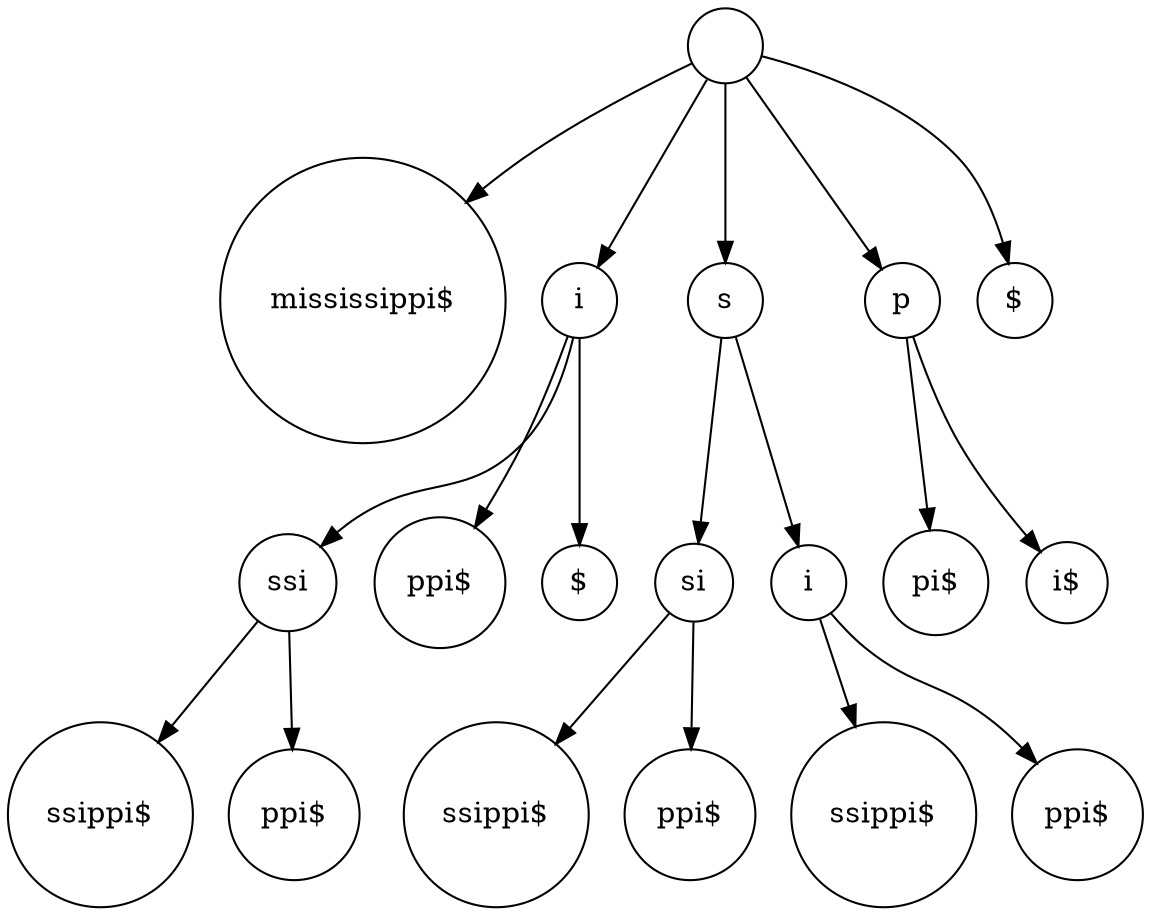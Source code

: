 digraph suffix {
	node [shape = circle];
	0 [label= ""];
	1 [label= "mississippi$
"];
	0 -> 1;
	2 [label= "i"];
	0 -> 2;
	2 [label= "i"];
	3 [label= "ssi"];
	2 -> 3;
	3 [label= "ssi"];
	4 [label= "ssippi$
"];
	3 -> 4;
	5 [label= "ppi$
"];
	3 -> 5;
	6 [label= "ppi$
"];
	2 -> 6;
	7 [label= "$
"];
	2 -> 7;
	8 [label= "s"];
	0 -> 8;
	8 [label= "s"];
	9 [label= "si"];
	8 -> 9;
	9 [label= "si"];
	10 [label= "ssippi$
"];
	9 -> 10;
	11 [label= "ppi$
"];
	9 -> 11;
	12 [label= "i"];
	8 -> 12;
	12 [label= "i"];
	13 [label= "ssippi$
"];
	12 -> 13;
	14 [label= "ppi$
"];
	12 -> 14;
	15 [label= "p"];
	0 -> 15;
	15 [label= "p"];
	16 [label= "pi$
"];
	15 -> 16;
	17 [label= "i$
"];
	15 -> 17;
	18 [label= "$
"];
	0 -> 18;
}